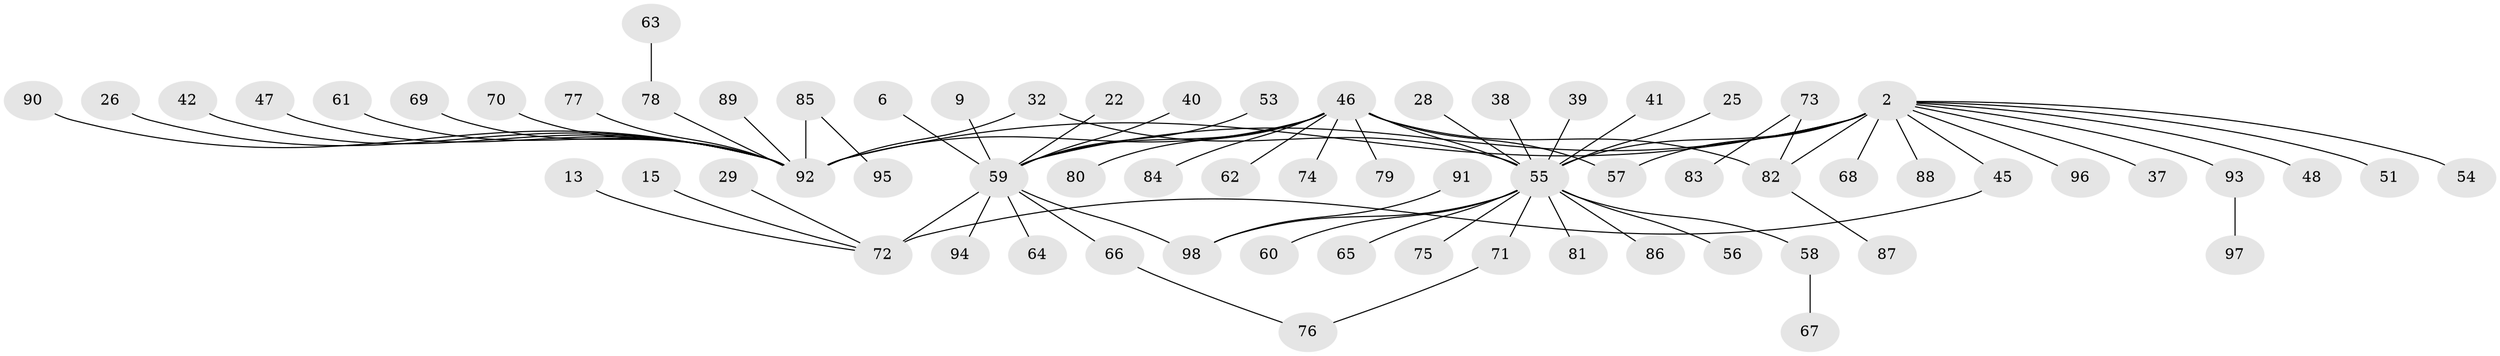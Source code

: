 // original degree distribution, {6: 0.02040816326530612, 19: 0.01020408163265306, 4: 0.061224489795918366, 3: 0.061224489795918366, 11: 0.01020408163265306, 1: 0.5714285714285714, 9: 0.01020408163265306, 2: 0.17346938775510204, 7: 0.030612244897959183, 8: 0.01020408163265306, 5: 0.04081632653061224}
// Generated by graph-tools (version 1.1) at 2025/51/03/04/25 21:51:17]
// undirected, 68 vertices, 75 edges
graph export_dot {
graph [start="1"]
  node [color=gray90,style=filled];
  2;
  6;
  9;
  13;
  15;
  22 [super="+10"];
  25;
  26;
  28;
  29;
  32 [super="+14"];
  37;
  38;
  39;
  40 [super="+23"];
  41;
  42;
  45 [super="+4"];
  46 [super="+43+34+7"];
  47;
  48;
  51;
  53;
  54 [super="+18"];
  55 [super="+33+16"];
  56;
  57;
  58;
  59 [super="+5+8"];
  60;
  61;
  62;
  63;
  64;
  65;
  66;
  67;
  68;
  69;
  70;
  71;
  72 [super="+19+11"];
  73;
  74;
  75;
  76;
  77;
  78 [super="+52"];
  79;
  80;
  81;
  82 [super="+30"];
  83;
  84;
  85 [super="+49"];
  86;
  87;
  88;
  89;
  90;
  91;
  92 [super="+50+24+36"];
  93;
  94;
  95;
  96;
  97;
  98 [super="+35+44"];
  2 -- 37;
  2 -- 48;
  2 -- 51;
  2 -- 55 [weight=3];
  2 -- 57;
  2 -- 68;
  2 -- 88;
  2 -- 93;
  2 -- 96;
  2 -- 59;
  2 -- 45;
  2 -- 82;
  2 -- 92 [weight=4];
  2 -- 54;
  6 -- 59;
  9 -- 59;
  13 -- 72;
  15 -- 72;
  22 -- 59;
  25 -- 55;
  26 -- 92;
  28 -- 55;
  29 -- 72;
  32 -- 55;
  32 -- 92;
  38 -- 55;
  39 -- 55;
  40 -- 59;
  41 -- 55;
  42 -- 92;
  45 -- 72;
  46 -- 57;
  46 -- 74;
  46 -- 92 [weight=3];
  46 -- 55;
  46 -- 79;
  46 -- 80;
  46 -- 82;
  46 -- 84;
  46 -- 59;
  46 -- 62;
  47 -- 92;
  53 -- 59;
  55 -- 58;
  55 -- 65;
  55 -- 75;
  55 -- 81;
  55 -- 56;
  55 -- 60;
  55 -- 71;
  55 -- 86;
  55 -- 98;
  58 -- 67;
  59 -- 66;
  59 -- 72 [weight=3];
  59 -- 64;
  59 -- 94;
  59 -- 98;
  61 -- 92;
  63 -- 78;
  66 -- 76;
  69 -- 92;
  70 -- 92;
  71 -- 76;
  73 -- 83;
  73 -- 82;
  77 -- 92;
  78 -- 92;
  82 -- 87;
  85 -- 92;
  85 -- 95;
  89 -- 92;
  90 -- 92;
  91 -- 98;
  93 -- 97;
}
